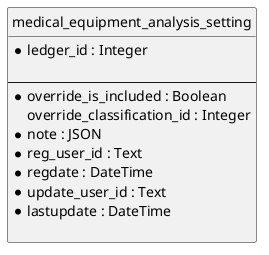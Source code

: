 @startuml
'-------------------------------------------
'Table Name  : medical_equipment_analysis_setting
'Description : 機器ごとの分析設定（対象フラグ、分類上書きなど）
'
'[ChangeLog]

'  v1.0.0 (2025-08-13)
'  - [h.miyazawa] 機器単位での分析設定を新規作成

'  v1.0.1 (2025-08-22)
'  - [H.Miyazawa] ユーザーIDをintegerからtextに変更。

'[Note]
'  - 2025-08-22 : generate_dbdesign_artifacts.pyによる自動生成
'-------------------------------------------
hide circle

entity "medical_equipment_analysis_setting" as e01 {
  * ledger_id : Integer

  --
  * override_is_included : Boolean
    override_classification_id : Integer
  * note : JSON
  * reg_user_id : Text
  * regdate : DateTime
  * update_user_id : Text
  * lastupdate : DateTime

}
@enduml